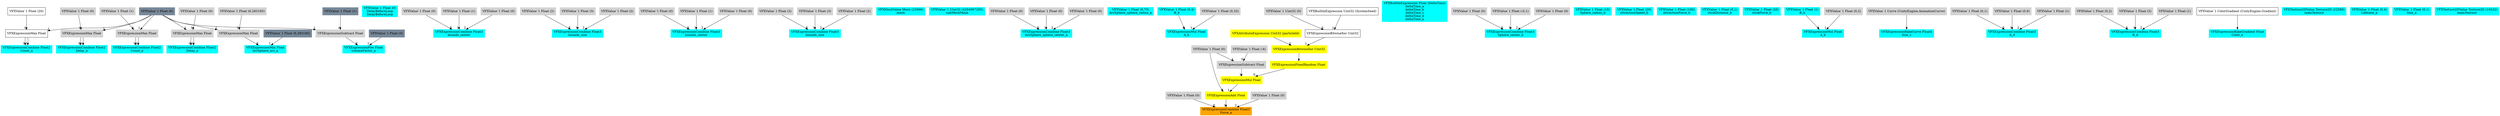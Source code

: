 digraph G {
node0 [shape="box" color="cyan" style="filled" label="VFXExpressionCombine Float2
Count_a"]
node1 [shape="box" label="VFXExpressionMax Float"]
node2 [shape="box" label="VFXValue`1 Float (20)"]
node3 [shape="box" color="lightslategray" style="filled" label="VFXValue`1 Float (0)"]
node4 [shape="box" color="cyan" style="filled" label="VFXExpressionCombine Float2
Delay_a"]
node5 [shape="box" color="lightgray" style="filled" label="VFXExpressionMax Float"]
node6 [shape="box" color="lightgray" style="filled" label="VFXValue`1 Float (0)"]
node7 [shape="box" color="cyan" style="filled" label="VFXValue`1 Float (0)
DelayBeforeLoop
DelayBeforeLoop"]
node8 [shape="box" color="cyan" style="filled" label="VFXExpressionCombine Float2
Count_a"]
node9 [shape="box" color="lightgray" style="filled" label="VFXExpressionMax Float"]
node10 [shape="box" color="lightgray" style="filled" label="VFXValue`1 Float (1)"]
node11 [shape="box" color="cyan" style="filled" label="VFXExpressionCombine Float2
Delay_a"]
node12 [shape="box" color="lightgray" style="filled" label="VFXExpressionMax Float"]
node13 [shape="box" color="lightgray" style="filled" label="VFXValue`1 Float (0)"]
node14 [shape="box" color="cyan" style="filled" label="VFXExpressionCombine Float3
bounds_center"]
node15 [shape="box" color="lightgray" style="filled" label="VFXValue`1 Float (0)"]
node16 [shape="box" color="lightgray" style="filled" label="VFXValue`1 Float (1)"]
node17 [shape="box" color="lightgray" style="filled" label="VFXValue`1 Float (0)"]
node18 [shape="box" color="cyan" style="filled" label="VFXExpressionCombine Float3
bounds_size"]
node19 [shape="box" color="lightgray" style="filled" label="VFXValue`1 Float (2)"]
node20 [shape="box" color="lightgray" style="filled" label="VFXValue`1 Float (3)"]
node21 [shape="box" color="lightgray" style="filled" label="VFXValue`1 Float (2)"]
node22 [shape="box" color="cyan" style="filled" label="VFXExpressionCombine Float3
bounds_center"]
node23 [shape="box" color="lightgray" style="filled" label="VFXValue`1 Float (0)"]
node24 [shape="box" color="lightgray" style="filled" label="VFXValue`1 Float (1)"]
node25 [shape="box" color="lightgray" style="filled" label="VFXValue`1 Float (0)"]
node26 [shape="box" color="cyan" style="filled" label="VFXExpressionCombine Float3
bounds_size"]
node27 [shape="box" color="lightgray" style="filled" label="VFXValue`1 Float (2)"]
node28 [shape="box" color="lightgray" style="filled" label="VFXValue`1 Float (3)"]
node29 [shape="box" color="lightgray" style="filled" label="VFXValue`1 Float (2)"]
node30 [shape="box" color="cyan" style="filled" label="VFXMeshValue Mesh (25666)
mesh"]
node31 [shape="box" color="cyan" style="filled" label="VFXValue`1 Uint32 (4294967295)
subMeshMask"]
node32 [shape="box" color="cyan" style="filled" label="VFXExpressionCombine Float3
ArcSphere_sphere_center_a"]
node33 [shape="box" color="lightgray" style="filled" label="VFXValue`1 Float (0)"]
node34 [shape="box" color="lightgray" style="filled" label="VFXValue`1 Float (0)"]
node35 [shape="box" color="lightgray" style="filled" label="VFXValue`1 Float (0)"]
node36 [shape="box" color="cyan" style="filled" label="VFXValue`1 Float (0,75)
ArcSphere_sphere_radius_a"]
node37 [shape="box" color="cyan" style="filled" label="VFXExpressionMin Float
ArcSphere_arc_a"]
node38 [shape="box" color="lightgray" style="filled" label="VFXExpressionMax Float"]
node39 [shape="box" color="lightgray" style="filled" label="VFXValue`1 Float (6,283185)"]
node40 [shape="box" color="lightslategray" style="filled" label="VFXValue`1 Float (6,283185)"]
node41 [shape="box" color="cyan" style="filled" label="VFXExpressionPow Float
volumeFactor_a"]
node42 [shape="box" color="lightgray" style="filled" label="VFXExpressionSubtract Float"]
node43 [shape="box" color="lightslategray" style="filled" label="VFXValue`1 Float (1)"]
node44 [shape="box" color="lightslategray" style="filled" label="VFXValue`1 Float (3)"]
node45 [shape="box" color="cyan" style="filled" label="VFXExpressionMul Float
A_b"]
node46 [shape="box" color="cyan" style="filled" label="VFXValue`1 Float (0,4)
B_b"]
node47 [shape="box" color="lightgray" style="filled" label="VFXValue`1 Float (0,33)"]
node48 [shape="box" color="orange" style="filled" label="VFXExpressionCombine Float3
Force_a"]
node49 [shape="box" color="lightgray" style="filled" label="VFXValue`1 Float (0)"]
node50 [shape="box" color="yellow" style="filled" label="VFXExpressionAdd Float"]
node51 [shape="box" color="lightgray" style="filled" label="VFXValue`1 Float (0)"]
node52 [shape="box" color="yellow" style="filled" label="VFXExpressionMul Float"]
node53 [shape="box" color="yellow" style="filled" label="VFXExpressionFixedRandom Float"]
node54 [shape="box" color="yellow" style="filled" label="VFXExpressionBitwiseXor Uint32"]
node55 [shape="box" color="yellow" style="filled" label="VFXAttributeExpression Uint32 (particleId)"]
node56 [shape="box" label="VFXExpressionBitwiseXor Uint32"]
node57 [shape="box" color="lightgray" style="filled" label="VFXValue`1 Uint32 (0)"]
node58 [shape="box" label="VFXBuiltInExpression Uint32 (SystemSeed)"]
node59 [shape="box" color="lightgray" style="filled" label="VFXExpressionSubtract Float"]
node60 [shape="box" color="lightgray" style="filled" label="VFXValue`1 Float (-6)"]
node61 [shape="box" color="lightgray" style="filled" label="VFXValue`1 Float (0)"]
node62 [shape="box" color="cyan" style="filled" label="VFXBuiltInExpression Float (DeltaTime)
deltaTime_a
deltaTime_b
deltaTime_c
deltaTime_d
deltaTime_a"]
node63 [shape="box" color="cyan" style="filled" label="VFXExpressionCombine Float3
Sphere_center_b"]
node64 [shape="box" color="lightgray" style="filled" label="VFXValue`1 Float (0)"]
node65 [shape="box" color="lightgray" style="filled" label="VFXValue`1 Float (-0,1)"]
node66 [shape="box" color="lightgray" style="filled" label="VFXValue`1 Float (0)"]
node67 [shape="box" color="cyan" style="filled" label="VFXValue`1 Float (10)
Sphere_radius_b"]
node68 [shape="box" color="cyan" style="filled" label="VFXValue`1 Float (20)
attractionSpeed_b"]
node69 [shape="box" color="cyan" style="filled" label="VFXValue`1 Float (100)
attractionForce_b"]
node70 [shape="box" color="cyan" style="filled" label="VFXValue`1 Float (0,1)
stickDistance_b"]
node71 [shape="box" color="cyan" style="filled" label="VFXValue`1 Float (20)
stickForce_b"]
node72 [shape="box" color="cyan" style="filled" label="VFXExpressionMul Float
A_b"]
node73 [shape="box" color="cyan" style="filled" label="VFXValue`1 Float (1)
B_b"]
node74 [shape="box" color="lightgray" style="filled" label="VFXValue`1 Float (0,2)"]
node75 [shape="box" color="cyan" style="filled" label="VFXExpressionBakeCurve Float4
Size_c"]
node76 [shape="box" color="lightgray" style="filled" label="VFXValue`1 Curve (UnityEngine.AnimationCurve)"]
node77 [shape="box" color="cyan" style="filled" label="VFXExpressionCombine Float3
A_d"]
node78 [shape="box" color="lightgray" style="filled" label="VFXValue`1 Float (0,1)"]
node79 [shape="box" color="lightgray" style="filled" label="VFXValue`1 Float (0,6)"]
node80 [shape="box" color="lightgray" style="filled" label="VFXValue`1 Float (1)"]
node81 [shape="box" color="cyan" style="filled" label="VFXExpressionCombine Float3
B_d"]
node82 [shape="box" color="lightgray" style="filled" label="VFXValue`1 Float (0,2)"]
node83 [shape="box" color="lightgray" style="filled" label="VFXValue`1 Float (3)"]
node84 [shape="box" color="lightgray" style="filled" label="VFXValue`1 Float (1)"]
node85 [shape="box" color="cyan" style="filled" label="VFXExpressionBakeGradient Float
Color_e"]
node86 [shape="box" label="VFXValue`1 ColorGradient (UnityEngine.Gradient)"]
node87 [shape="box" color="cyan" style="filled" label="VFXTexture2DValue Texture2D (22588)
mainTexture"]
node88 [shape="box" color="cyan" style="filled" label="VFXValue`1 Float (0,4)
Lifetime_a"]
node89 [shape="box" color="cyan" style="filled" label="VFXValue`1 Float (0,1)
Size_a"]
node90 [shape="box" color="cyan" style="filled" label="VFXTexture2DValue Texture2D (19432)
mainTexture"]
node1 -> node0 [headlabel="0"]
node1 -> node0 [headlabel="1"]
node2 -> node1 [headlabel="0"]
node3 -> node1 [headlabel="1"]
node5 -> node4 [headlabel="0"]
node5 -> node4 [headlabel="1"]
node6 -> node5 [headlabel="0"]
node3 -> node5 [headlabel="1"]
node9 -> node8 [headlabel="0"]
node9 -> node8 [headlabel="1"]
node10 -> node9 [headlabel="0"]
node3 -> node9 [headlabel="1"]
node12 -> node11 [headlabel="0"]
node12 -> node11 [headlabel="1"]
node13 -> node12 [headlabel="0"]
node3 -> node12 [headlabel="1"]
node15 -> node14 [headlabel="0"]
node16 -> node14 [headlabel="1"]
node17 -> node14 [headlabel="2"]
node19 -> node18 [headlabel="0"]
node20 -> node18 [headlabel="1"]
node21 -> node18 [headlabel="2"]
node23 -> node22 [headlabel="0"]
node24 -> node22 [headlabel="1"]
node25 -> node22 [headlabel="2"]
node27 -> node26 [headlabel="0"]
node28 -> node26 [headlabel="1"]
node29 -> node26 [headlabel="2"]
node33 -> node32 [headlabel="0"]
node34 -> node32 [headlabel="1"]
node35 -> node32 [headlabel="2"]
node38 -> node37 [headlabel="0"]
node40 -> node37 [headlabel="1"]
node39 -> node38 [headlabel="0"]
node3 -> node38 [headlabel="1"]
node42 -> node41 [headlabel="0"]
node44 -> node41 [headlabel="1"]
node43 -> node42 [headlabel="0"]
node3 -> node42 [headlabel="1"]
node46 -> node45 [headlabel="0"]
node47 -> node45 [headlabel="1"]
node49 -> node48 [headlabel="0"]
node50 -> node48 [headlabel="1"]
node61 -> node48 [headlabel="2"]
node51 -> node50 [headlabel="0"]
node52 -> node50 [headlabel="1"]
node53 -> node52 [headlabel="0"]
node59 -> node52 [headlabel="1"]
node54 -> node53 
node55 -> node54 [headlabel="0"]
node56 -> node54 [headlabel="1"]
node57 -> node56 [headlabel="0"]
node58 -> node56 [headlabel="1"]
node60 -> node59 [headlabel="0"]
node51 -> node59 [headlabel="1"]
node64 -> node63 [headlabel="0"]
node65 -> node63 [headlabel="1"]
node66 -> node63 [headlabel="2"]
node73 -> node72 [headlabel="0"]
node74 -> node72 [headlabel="1"]
node76 -> node75 
node78 -> node77 [headlabel="0"]
node79 -> node77 [headlabel="1"]
node80 -> node77 [headlabel="2"]
node82 -> node81 [headlabel="0"]
node83 -> node81 [headlabel="1"]
node84 -> node81 [headlabel="2"]
node86 -> node85 
}
